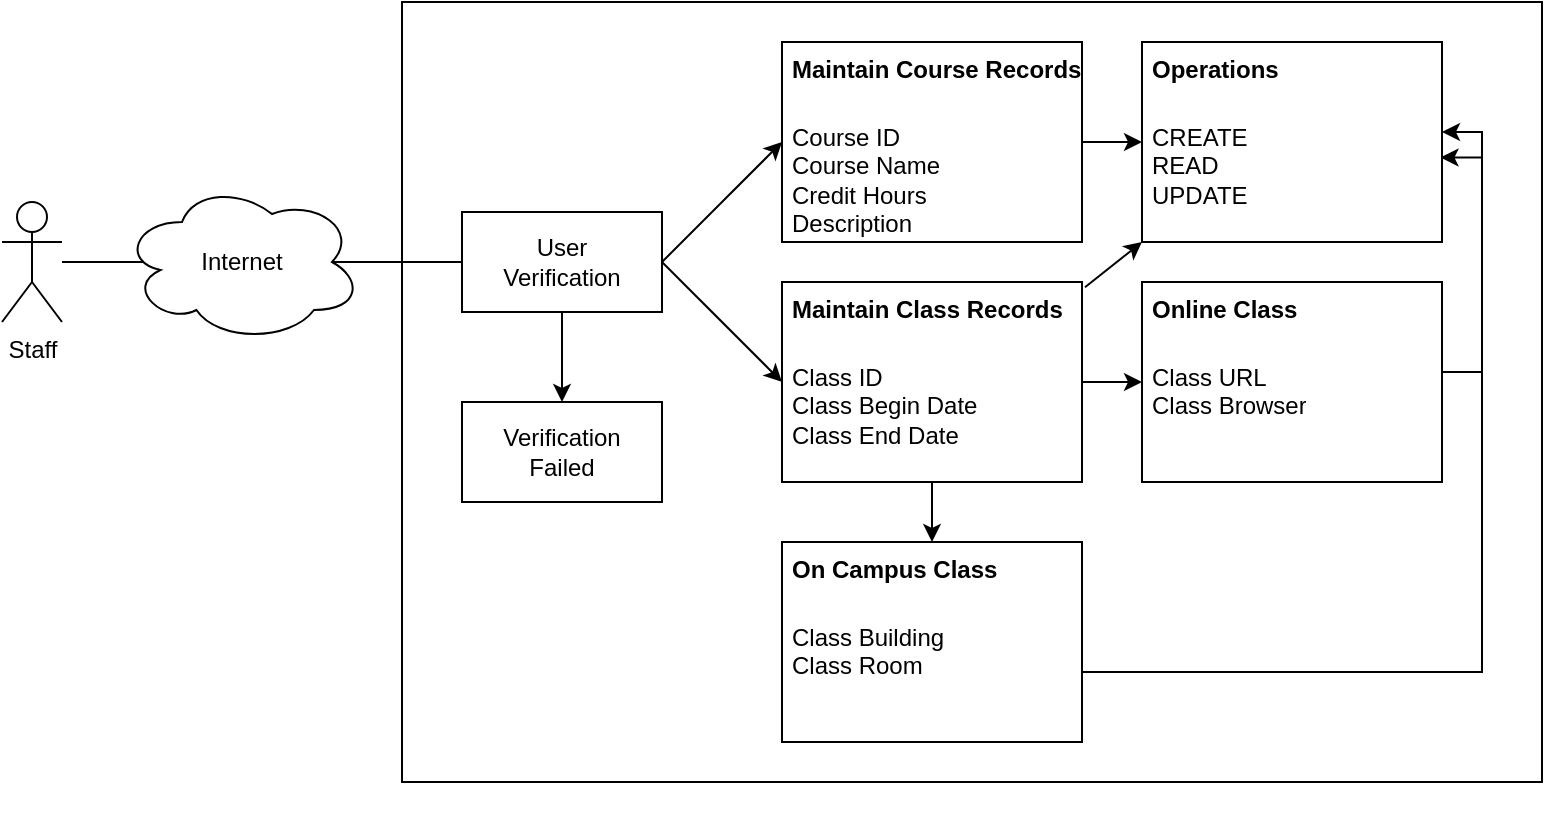 <mxfile version="14.2.4" type="github">
  <diagram id="sVR1oTdYSU8NeBDIGIT6" name="Page-1">
    <mxGraphModel dx="1449" dy="663" grid="1" gridSize="10" guides="1" tooltips="1" connect="1" arrows="1" fold="1" page="1" pageScale="1" pageWidth="850" pageHeight="1100" math="0" shadow="0">
      <root>
        <mxCell id="0" />
        <mxCell id="1" parent="0" />
        <mxCell id="jB7B3gS2v9Q8qId17xF3-7" style="edgeStyle=orthogonalEdgeStyle;rounded=0;orthogonalLoop=1;jettySize=auto;html=1;entryX=0;entryY=0.5;entryDx=0;entryDy=0;" edge="1" parent="1" source="jB7B3gS2v9Q8qId17xF3-1" target="jB7B3gS2v9Q8qId17xF3-6">
          <mxGeometry relative="1" as="geometry" />
        </mxCell>
        <mxCell id="jB7B3gS2v9Q8qId17xF3-1" value="Staff&lt;br&gt;" style="shape=umlActor;verticalLabelPosition=bottom;verticalAlign=top;html=1;outlineConnect=0;" vertex="1" parent="1">
          <mxGeometry x="30" y="110" width="30" height="60" as="geometry" />
        </mxCell>
        <mxCell id="jB7B3gS2v9Q8qId17xF3-4" value="" style="rounded=0;whiteSpace=wrap;html=1;" vertex="1" parent="1">
          <mxGeometry x="230" y="10" width="570" height="390" as="geometry" />
        </mxCell>
        <mxCell id="jB7B3gS2v9Q8qId17xF3-10" style="edgeStyle=orthogonalEdgeStyle;rounded=0;orthogonalLoop=1;jettySize=auto;html=1;exitX=0.875;exitY=0.5;exitDx=0;exitDy=0;exitPerimeter=0;" edge="1" parent="1" source="jB7B3gS2v9Q8qId17xF3-5" target="jB7B3gS2v9Q8qId17xF3-9">
          <mxGeometry relative="1" as="geometry" />
        </mxCell>
        <mxCell id="jB7B3gS2v9Q8qId17xF3-5" value="" style="ellipse;shape=cloud;whiteSpace=wrap;html=1;" vertex="1" parent="1">
          <mxGeometry x="90" y="100" width="120" height="80" as="geometry" />
        </mxCell>
        <mxCell id="jB7B3gS2v9Q8qId17xF3-6" value="Internet" style="text;html=1;strokeColor=none;fillColor=none;align=center;verticalAlign=middle;whiteSpace=wrap;rounded=0;" vertex="1" parent="1">
          <mxGeometry x="130" y="130" width="40" height="20" as="geometry" />
        </mxCell>
        <mxCell id="jB7B3gS2v9Q8qId17xF3-14" style="edgeStyle=orthogonalEdgeStyle;rounded=0;orthogonalLoop=1;jettySize=auto;html=1;entryX=0.5;entryY=0;entryDx=0;entryDy=0;" edge="1" parent="1" source="jB7B3gS2v9Q8qId17xF3-8" target="jB7B3gS2v9Q8qId17xF3-12">
          <mxGeometry relative="1" as="geometry" />
        </mxCell>
        <mxCell id="jB7B3gS2v9Q8qId17xF3-8" value="" style="rounded=0;whiteSpace=wrap;html=1;" vertex="1" parent="1">
          <mxGeometry x="260" y="115" width="100" height="50" as="geometry" />
        </mxCell>
        <mxCell id="jB7B3gS2v9Q8qId17xF3-9" value="User Verification" style="text;html=1;strokeColor=none;fillColor=none;align=center;verticalAlign=middle;whiteSpace=wrap;rounded=0;" vertex="1" parent="1">
          <mxGeometry x="290" y="130" width="40" height="20" as="geometry" />
        </mxCell>
        <mxCell id="jB7B3gS2v9Q8qId17xF3-12" value="" style="rounded=0;whiteSpace=wrap;html=1;" vertex="1" parent="1">
          <mxGeometry x="260" y="210" width="100" height="50" as="geometry" />
        </mxCell>
        <mxCell id="jB7B3gS2v9Q8qId17xF3-13" value="Verification Failed" style="text;html=1;strokeColor=none;fillColor=none;align=center;verticalAlign=middle;whiteSpace=wrap;rounded=0;" vertex="1" parent="1">
          <mxGeometry x="290" y="225" width="40" height="20" as="geometry" />
        </mxCell>
        <mxCell id="jB7B3gS2v9Q8qId17xF3-42" style="edgeStyle=orthogonalEdgeStyle;rounded=0;orthogonalLoop=1;jettySize=auto;html=1;entryX=0;entryY=0.5;entryDx=0;entryDy=0;" edge="1" parent="1" source="jB7B3gS2v9Q8qId17xF3-16" target="jB7B3gS2v9Q8qId17xF3-35">
          <mxGeometry relative="1" as="geometry" />
        </mxCell>
        <mxCell id="jB7B3gS2v9Q8qId17xF3-16" value="" style="rounded=0;whiteSpace=wrap;html=1;" vertex="1" parent="1">
          <mxGeometry x="420" y="30" width="150" height="100" as="geometry" />
        </mxCell>
        <mxCell id="jB7B3gS2v9Q8qId17xF3-18" value="&lt;h1&gt;&lt;span style=&quot;font-size: 12px&quot;&gt;Maintain Course Records&lt;/span&gt;&lt;/h1&gt;&lt;p&gt;Course ID&lt;br&gt;Course Name&lt;br&gt;Credit Hours&lt;br&gt;Description&lt;/p&gt;" style="text;html=1;strokeColor=none;fillColor=none;spacing=5;spacingTop=-20;whiteSpace=wrap;overflow=hidden;rounded=0;" vertex="1" parent="1">
          <mxGeometry x="420" y="20" width="160" height="110" as="geometry" />
        </mxCell>
        <mxCell id="jB7B3gS2v9Q8qId17xF3-19" value="" style="endArrow=classic;html=1;entryX=0;entryY=0.5;entryDx=0;entryDy=0;" edge="1" parent="1" target="jB7B3gS2v9Q8qId17xF3-16">
          <mxGeometry width="50" height="50" relative="1" as="geometry">
            <mxPoint x="360" y="140" as="sourcePoint" />
            <mxPoint x="410" y="90" as="targetPoint" />
          </mxGeometry>
        </mxCell>
        <mxCell id="jB7B3gS2v9Q8qId17xF3-32" style="edgeStyle=orthogonalEdgeStyle;rounded=0;orthogonalLoop=1;jettySize=auto;html=1;entryX=0.5;entryY=0;entryDx=0;entryDy=0;" edge="1" parent="1" source="jB7B3gS2v9Q8qId17xF3-20" target="jB7B3gS2v9Q8qId17xF3-27">
          <mxGeometry relative="1" as="geometry" />
        </mxCell>
        <mxCell id="jB7B3gS2v9Q8qId17xF3-20" value="" style="rounded=0;whiteSpace=wrap;html=1;" vertex="1" parent="1">
          <mxGeometry x="420" y="150" width="150" height="100" as="geometry" />
        </mxCell>
        <mxCell id="jB7B3gS2v9Q8qId17xF3-21" value="&lt;h1&gt;&lt;span style=&quot;font-size: 12px&quot;&gt;Maintain Class Records&lt;/span&gt;&lt;/h1&gt;&lt;div&gt;&lt;span style=&quot;font-size: 12px&quot;&gt;Class ID&lt;/span&gt;&lt;/div&gt;&lt;div&gt;&lt;span style=&quot;font-size: 12px&quot;&gt;Class Begin Date&lt;/span&gt;&lt;/div&gt;&lt;div&gt;&lt;span style=&quot;font-size: 12px&quot;&gt;Class End Date&lt;/span&gt;&lt;/div&gt;" style="text;html=1;strokeColor=none;fillColor=none;spacing=5;spacingTop=-20;whiteSpace=wrap;overflow=hidden;rounded=0;" vertex="1" parent="1">
          <mxGeometry x="420" y="140" width="150" height="110" as="geometry" />
        </mxCell>
        <mxCell id="jB7B3gS2v9Q8qId17xF3-22" value="" style="endArrow=classic;html=1;entryX=0;entryY=0.5;entryDx=0;entryDy=0;" edge="1" parent="1" target="jB7B3gS2v9Q8qId17xF3-20">
          <mxGeometry width="50" height="50" relative="1" as="geometry">
            <mxPoint x="360" y="140" as="sourcePoint" />
            <mxPoint x="740" y="180" as="targetPoint" />
          </mxGeometry>
        </mxCell>
        <mxCell id="jB7B3gS2v9Q8qId17xF3-23" value="" style="endArrow=classic;html=1;entryX=0;entryY=0.5;entryDx=0;entryDy=0;" edge="1" parent="1" target="jB7B3gS2v9Q8qId17xF3-24">
          <mxGeometry width="50" height="50" relative="1" as="geometry">
            <mxPoint x="570" y="200" as="sourcePoint" />
            <mxPoint x="590" y="180" as="targetPoint" />
          </mxGeometry>
        </mxCell>
        <mxCell id="jB7B3gS2v9Q8qId17xF3-24" value="" style="rounded=0;whiteSpace=wrap;html=1;" vertex="1" parent="1">
          <mxGeometry x="600" y="150" width="150" height="100" as="geometry" />
        </mxCell>
        <mxCell id="jB7B3gS2v9Q8qId17xF3-47" style="edgeStyle=orthogonalEdgeStyle;rounded=0;orthogonalLoop=1;jettySize=auto;html=1;entryX=0.995;entryY=0.616;entryDx=0;entryDy=0;entryPerimeter=0;exitX=1;exitY=0.5;exitDx=0;exitDy=0;" edge="1" parent="1" source="jB7B3gS2v9Q8qId17xF3-25" target="jB7B3gS2v9Q8qId17xF3-37">
          <mxGeometry relative="1" as="geometry" />
        </mxCell>
        <mxCell id="jB7B3gS2v9Q8qId17xF3-25" value="&lt;h1&gt;&lt;span style=&quot;font-size: 12px&quot;&gt;Online Class&lt;/span&gt;&lt;/h1&gt;&lt;div&gt;&lt;span style=&quot;font-size: 12px&quot;&gt;Class URL&lt;/span&gt;&lt;/div&gt;&lt;div&gt;&lt;span style=&quot;font-size: 12px&quot;&gt;Class Browser&lt;/span&gt;&lt;/div&gt;" style="text;html=1;strokeColor=none;fillColor=none;spacing=5;spacingTop=-20;whiteSpace=wrap;overflow=hidden;rounded=0;" vertex="1" parent="1">
          <mxGeometry x="600" y="140" width="150" height="110" as="geometry" />
        </mxCell>
        <mxCell id="jB7B3gS2v9Q8qId17xF3-27" value="" style="rounded=0;whiteSpace=wrap;html=1;" vertex="1" parent="1">
          <mxGeometry x="420" y="280" width="150" height="100" as="geometry" />
        </mxCell>
        <mxCell id="jB7B3gS2v9Q8qId17xF3-44" style="edgeStyle=orthogonalEdgeStyle;rounded=0;orthogonalLoop=1;jettySize=auto;html=1;entryX=1;entryY=0.5;entryDx=0;entryDy=0;" edge="1" parent="1" source="jB7B3gS2v9Q8qId17xF3-28" target="jB7B3gS2v9Q8qId17xF3-37">
          <mxGeometry relative="1" as="geometry" />
        </mxCell>
        <mxCell id="jB7B3gS2v9Q8qId17xF3-28" value="&lt;h1&gt;&lt;span style=&quot;font-size: 12px&quot;&gt;On Campus Class&lt;/span&gt;&lt;/h1&gt;&lt;div&gt;&lt;span style=&quot;font-size: 12px&quot;&gt;Class Building&lt;/span&gt;&lt;/div&gt;&lt;div&gt;&lt;span style=&quot;font-size: 12px&quot;&gt;Class Room&lt;/span&gt;&lt;/div&gt;" style="text;html=1;strokeColor=none;fillColor=none;spacing=5;spacingTop=-20;whiteSpace=wrap;overflow=hidden;rounded=0;" vertex="1" parent="1">
          <mxGeometry x="420" y="270" width="150" height="150" as="geometry" />
        </mxCell>
        <mxCell id="jB7B3gS2v9Q8qId17xF3-31" style="edgeStyle=orthogonalEdgeStyle;rounded=0;orthogonalLoop=1;jettySize=auto;html=1;exitX=0.5;exitY=1;exitDx=0;exitDy=0;" edge="1" parent="1" source="jB7B3gS2v9Q8qId17xF3-21" target="jB7B3gS2v9Q8qId17xF3-21">
          <mxGeometry relative="1" as="geometry" />
        </mxCell>
        <mxCell id="jB7B3gS2v9Q8qId17xF3-35" value="" style="rounded=0;whiteSpace=wrap;html=1;" vertex="1" parent="1">
          <mxGeometry x="600" y="30" width="150" height="100" as="geometry" />
        </mxCell>
        <mxCell id="jB7B3gS2v9Q8qId17xF3-37" value="&lt;h1&gt;&lt;span style=&quot;font-size: 12px&quot;&gt;Operations&lt;/span&gt;&lt;/h1&gt;&lt;div&gt;CREATE&lt;/div&gt;&lt;div&gt;READ&lt;/div&gt;&lt;div&gt;UPDATE&lt;/div&gt;&lt;div&gt;&lt;br&gt;&lt;/div&gt;" style="text;html=1;strokeColor=none;fillColor=none;spacing=5;spacingTop=-20;whiteSpace=wrap;overflow=hidden;rounded=0;" vertex="1" parent="1">
          <mxGeometry x="600" y="20" width="150" height="110" as="geometry" />
        </mxCell>
        <mxCell id="jB7B3gS2v9Q8qId17xF3-40" value="" style="endArrow=classic;html=1;exitX=1.01;exitY=0.115;exitDx=0;exitDy=0;exitPerimeter=0;entryX=0;entryY=1;entryDx=0;entryDy=0;" edge="1" parent="1" source="jB7B3gS2v9Q8qId17xF3-21" target="jB7B3gS2v9Q8qId17xF3-37">
          <mxGeometry width="50" height="50" relative="1" as="geometry">
            <mxPoint x="690" y="230" as="sourcePoint" />
            <mxPoint x="740" y="180" as="targetPoint" />
          </mxGeometry>
        </mxCell>
      </root>
    </mxGraphModel>
  </diagram>
</mxfile>
